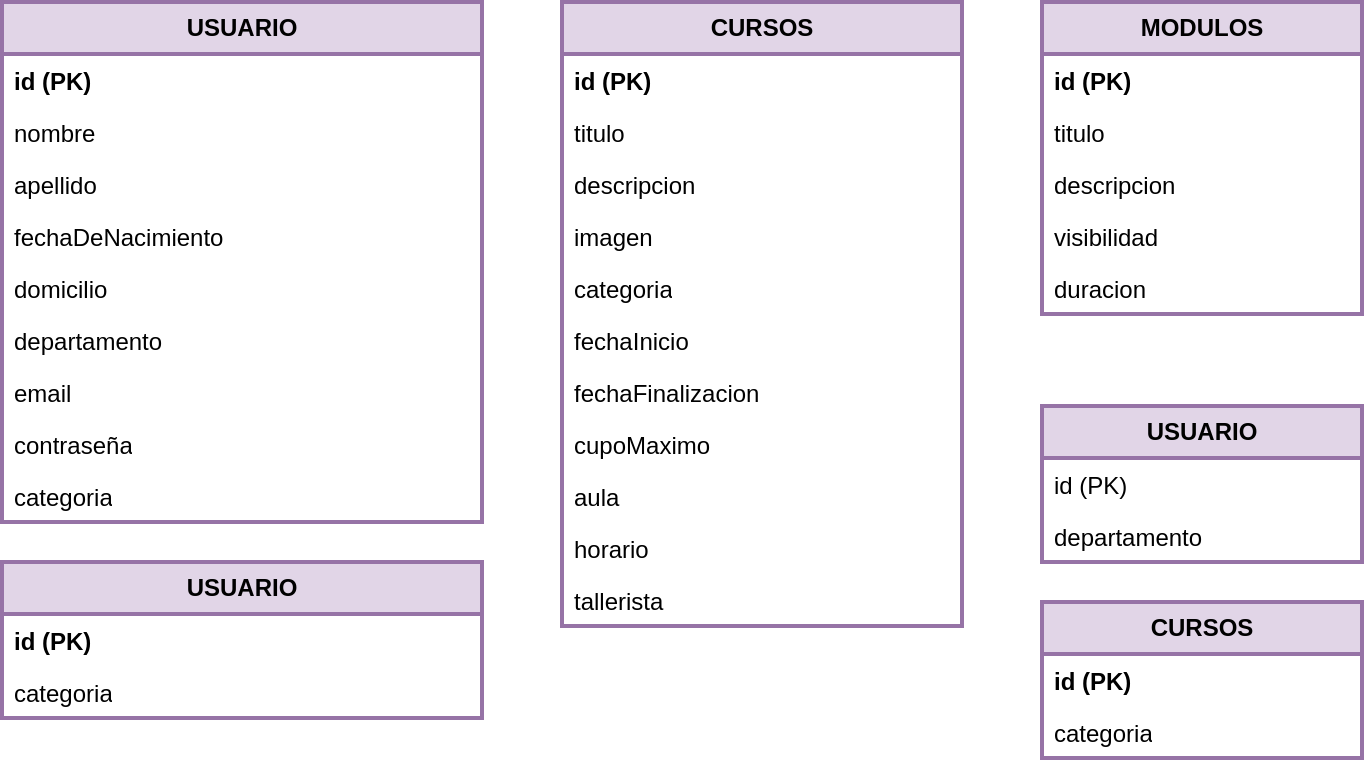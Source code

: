 <mxfile version="22.0.4" type="device">
  <diagram name="Página-1" id="5-te_JB14v8v4a1H_KTa">
    <mxGraphModel dx="880" dy="470" grid="1" gridSize="10" guides="1" tooltips="1" connect="1" arrows="1" fold="1" page="1" pageScale="1" pageWidth="827" pageHeight="1169" math="0" shadow="0">
      <root>
        <mxCell id="0" />
        <mxCell id="1" parent="0" />
        <mxCell id="fRrfG9uNdOVXOpwQ9h5s-1" value="USUARIO" style="swimlane;fontStyle=1;childLayout=stackLayout;horizontal=1;startSize=26;fillColor=#e1d5e7;horizontalStack=0;resizeParent=1;resizeParentMax=0;resizeLast=0;collapsible=1;marginBottom=0;whiteSpace=wrap;html=1;strokeColor=#9673a6;strokeWidth=2;" vertex="1" parent="1">
          <mxGeometry x="40" y="80" width="240" height="260" as="geometry" />
        </mxCell>
        <mxCell id="fRrfG9uNdOVXOpwQ9h5s-10" value="id (PK)" style="text;strokeColor=none;fillColor=none;align=left;verticalAlign=top;spacingLeft=4;spacingRight=4;overflow=hidden;rotatable=0;points=[[0,0.5],[1,0.5]];portConstraint=eastwest;whiteSpace=wrap;html=1;fontStyle=1" vertex="1" parent="fRrfG9uNdOVXOpwQ9h5s-1">
          <mxGeometry y="26" width="240" height="26" as="geometry" />
        </mxCell>
        <mxCell id="fRrfG9uNdOVXOpwQ9h5s-2" value="nombre" style="text;strokeColor=none;fillColor=none;align=left;verticalAlign=top;spacingLeft=4;spacingRight=4;overflow=hidden;rotatable=0;points=[[0,0.5],[1,0.5]];portConstraint=eastwest;whiteSpace=wrap;html=1;" vertex="1" parent="fRrfG9uNdOVXOpwQ9h5s-1">
          <mxGeometry y="52" width="240" height="26" as="geometry" />
        </mxCell>
        <mxCell id="fRrfG9uNdOVXOpwQ9h5s-3" value="apellido" style="text;strokeColor=none;fillColor=none;align=left;verticalAlign=top;spacingLeft=4;spacingRight=4;overflow=hidden;rotatable=0;points=[[0,0.5],[1,0.5]];portConstraint=eastwest;whiteSpace=wrap;html=1;" vertex="1" parent="fRrfG9uNdOVXOpwQ9h5s-1">
          <mxGeometry y="78" width="240" height="26" as="geometry" />
        </mxCell>
        <mxCell id="fRrfG9uNdOVXOpwQ9h5s-4" value="fechaDeNacimiento" style="text;strokeColor=none;fillColor=none;align=left;verticalAlign=top;spacingLeft=4;spacingRight=4;overflow=hidden;rotatable=0;points=[[0,0.5],[1,0.5]];portConstraint=eastwest;whiteSpace=wrap;html=1;" vertex="1" parent="fRrfG9uNdOVXOpwQ9h5s-1">
          <mxGeometry y="104" width="240" height="26" as="geometry" />
        </mxCell>
        <mxCell id="fRrfG9uNdOVXOpwQ9h5s-5" value="domicilio" style="text;strokeColor=none;fillColor=none;align=left;verticalAlign=top;spacingLeft=4;spacingRight=4;overflow=hidden;rotatable=0;points=[[0,0.5],[1,0.5]];portConstraint=eastwest;whiteSpace=wrap;html=1;" vertex="1" parent="fRrfG9uNdOVXOpwQ9h5s-1">
          <mxGeometry y="130" width="240" height="26" as="geometry" />
        </mxCell>
        <mxCell id="fRrfG9uNdOVXOpwQ9h5s-6" value="departamento" style="text;strokeColor=none;fillColor=none;align=left;verticalAlign=top;spacingLeft=4;spacingRight=4;overflow=hidden;rotatable=0;points=[[0,0.5],[1,0.5]];portConstraint=eastwest;whiteSpace=wrap;html=1;" vertex="1" parent="fRrfG9uNdOVXOpwQ9h5s-1">
          <mxGeometry y="156" width="240" height="26" as="geometry" />
        </mxCell>
        <mxCell id="fRrfG9uNdOVXOpwQ9h5s-7" value="email" style="text;strokeColor=none;fillColor=none;align=left;verticalAlign=top;spacingLeft=4;spacingRight=4;overflow=hidden;rotatable=0;points=[[0,0.5],[1,0.5]];portConstraint=eastwest;whiteSpace=wrap;html=1;" vertex="1" parent="fRrfG9uNdOVXOpwQ9h5s-1">
          <mxGeometry y="182" width="240" height="26" as="geometry" />
        </mxCell>
        <mxCell id="fRrfG9uNdOVXOpwQ9h5s-8" value="contraseña" style="text;strokeColor=none;fillColor=none;align=left;verticalAlign=top;spacingLeft=4;spacingRight=4;overflow=hidden;rotatable=0;points=[[0,0.5],[1,0.5]];portConstraint=eastwest;whiteSpace=wrap;html=1;" vertex="1" parent="fRrfG9uNdOVXOpwQ9h5s-1">
          <mxGeometry y="208" width="240" height="26" as="geometry" />
        </mxCell>
        <mxCell id="fRrfG9uNdOVXOpwQ9h5s-9" value="categoria" style="text;strokeColor=none;fillColor=none;align=left;verticalAlign=top;spacingLeft=4;spacingRight=4;overflow=hidden;rotatable=0;points=[[0,0.5],[1,0.5]];portConstraint=eastwest;whiteSpace=wrap;html=1;" vertex="1" parent="fRrfG9uNdOVXOpwQ9h5s-1">
          <mxGeometry y="234" width="240" height="26" as="geometry" />
        </mxCell>
        <mxCell id="fRrfG9uNdOVXOpwQ9h5s-11" value="CURSOS" style="swimlane;fontStyle=1;childLayout=stackLayout;horizontal=1;startSize=26;fillColor=#e1d5e7;horizontalStack=0;resizeParent=1;resizeParentMax=0;resizeLast=0;collapsible=1;marginBottom=0;whiteSpace=wrap;html=1;strokeColor=#9673a6;strokeWidth=2;" vertex="1" parent="1">
          <mxGeometry x="320" y="80" width="200" height="312" as="geometry" />
        </mxCell>
        <mxCell id="fRrfG9uNdOVXOpwQ9h5s-31" value="id (PK)" style="text;strokeColor=none;fillColor=none;align=left;verticalAlign=top;spacingLeft=4;spacingRight=4;overflow=hidden;rotatable=0;points=[[0,0.5],[1,0.5]];portConstraint=eastwest;whiteSpace=wrap;html=1;fontStyle=1" vertex="1" parent="fRrfG9uNdOVXOpwQ9h5s-11">
          <mxGeometry y="26" width="200" height="26" as="geometry" />
        </mxCell>
        <mxCell id="fRrfG9uNdOVXOpwQ9h5s-12" value="titulo" style="text;strokeColor=none;fillColor=none;align=left;verticalAlign=top;spacingLeft=4;spacingRight=4;overflow=hidden;rotatable=0;points=[[0,0.5],[1,0.5]];portConstraint=eastwest;whiteSpace=wrap;html=1;" vertex="1" parent="fRrfG9uNdOVXOpwQ9h5s-11">
          <mxGeometry y="52" width="200" height="26" as="geometry" />
        </mxCell>
        <mxCell id="fRrfG9uNdOVXOpwQ9h5s-13" value="descripcion" style="text;strokeColor=none;fillColor=none;align=left;verticalAlign=top;spacingLeft=4;spacingRight=4;overflow=hidden;rotatable=0;points=[[0,0.5],[1,0.5]];portConstraint=eastwest;whiteSpace=wrap;html=1;" vertex="1" parent="fRrfG9uNdOVXOpwQ9h5s-11">
          <mxGeometry y="78" width="200" height="26" as="geometry" />
        </mxCell>
        <mxCell id="fRrfG9uNdOVXOpwQ9h5s-14" value="imagen" style="text;strokeColor=none;fillColor=none;align=left;verticalAlign=top;spacingLeft=4;spacingRight=4;overflow=hidden;rotatable=0;points=[[0,0.5],[1,0.5]];portConstraint=eastwest;whiteSpace=wrap;html=1;" vertex="1" parent="fRrfG9uNdOVXOpwQ9h5s-11">
          <mxGeometry y="104" width="200" height="26" as="geometry" />
        </mxCell>
        <mxCell id="fRrfG9uNdOVXOpwQ9h5s-15" value="categoria" style="text;strokeColor=none;fillColor=none;align=left;verticalAlign=top;spacingLeft=4;spacingRight=4;overflow=hidden;rotatable=0;points=[[0,0.5],[1,0.5]];portConstraint=eastwest;whiteSpace=wrap;html=1;" vertex="1" parent="fRrfG9uNdOVXOpwQ9h5s-11">
          <mxGeometry y="130" width="200" height="26" as="geometry" />
        </mxCell>
        <mxCell id="fRrfG9uNdOVXOpwQ9h5s-16" value="fechaInicio" style="text;strokeColor=none;fillColor=none;align=left;verticalAlign=top;spacingLeft=4;spacingRight=4;overflow=hidden;rotatable=0;points=[[0,0.5],[1,0.5]];portConstraint=eastwest;whiteSpace=wrap;html=1;" vertex="1" parent="fRrfG9uNdOVXOpwQ9h5s-11">
          <mxGeometry y="156" width="200" height="26" as="geometry" />
        </mxCell>
        <mxCell id="fRrfG9uNdOVXOpwQ9h5s-17" value="fechaFinalizacion" style="text;strokeColor=none;fillColor=none;align=left;verticalAlign=top;spacingLeft=4;spacingRight=4;overflow=hidden;rotatable=0;points=[[0,0.5],[1,0.5]];portConstraint=eastwest;whiteSpace=wrap;html=1;" vertex="1" parent="fRrfG9uNdOVXOpwQ9h5s-11">
          <mxGeometry y="182" width="200" height="26" as="geometry" />
        </mxCell>
        <mxCell id="fRrfG9uNdOVXOpwQ9h5s-18" value="cupoMaximo" style="text;strokeColor=none;fillColor=none;align=left;verticalAlign=top;spacingLeft=4;spacingRight=4;overflow=hidden;rotatable=0;points=[[0,0.5],[1,0.5]];portConstraint=eastwest;whiteSpace=wrap;html=1;" vertex="1" parent="fRrfG9uNdOVXOpwQ9h5s-11">
          <mxGeometry y="208" width="200" height="26" as="geometry" />
        </mxCell>
        <mxCell id="fRrfG9uNdOVXOpwQ9h5s-19" value="aula" style="text;strokeColor=none;fillColor=none;align=left;verticalAlign=top;spacingLeft=4;spacingRight=4;overflow=hidden;rotatable=0;points=[[0,0.5],[1,0.5]];portConstraint=eastwest;whiteSpace=wrap;html=1;" vertex="1" parent="fRrfG9uNdOVXOpwQ9h5s-11">
          <mxGeometry y="234" width="200" height="26" as="geometry" />
        </mxCell>
        <mxCell id="fRrfG9uNdOVXOpwQ9h5s-20" value="horario" style="text;strokeColor=none;fillColor=none;align=left;verticalAlign=top;spacingLeft=4;spacingRight=4;overflow=hidden;rotatable=0;points=[[0,0.5],[1,0.5]];portConstraint=eastwest;whiteSpace=wrap;html=1;" vertex="1" parent="fRrfG9uNdOVXOpwQ9h5s-11">
          <mxGeometry y="260" width="200" height="26" as="geometry" />
        </mxCell>
        <mxCell id="fRrfG9uNdOVXOpwQ9h5s-21" value="tallerista" style="text;strokeColor=none;fillColor=none;align=left;verticalAlign=top;spacingLeft=4;spacingRight=4;overflow=hidden;rotatable=0;points=[[0,0.5],[1,0.5]];portConstraint=eastwest;whiteSpace=wrap;html=1;" vertex="1" parent="fRrfG9uNdOVXOpwQ9h5s-11">
          <mxGeometry y="286" width="200" height="26" as="geometry" />
        </mxCell>
        <mxCell id="fRrfG9uNdOVXOpwQ9h5s-26" value="MODULOS" style="swimlane;fontStyle=1;childLayout=stackLayout;horizontal=1;startSize=26;fillColor=#e1d5e7;horizontalStack=0;resizeParent=1;resizeParentMax=0;resizeLast=0;collapsible=1;marginBottom=0;whiteSpace=wrap;html=1;strokeColor=#9673a6;strokeWidth=2;" vertex="1" parent="1">
          <mxGeometry x="560" y="80" width="160" height="156" as="geometry" />
        </mxCell>
        <mxCell id="fRrfG9uNdOVXOpwQ9h5s-42" value="id (PK)" style="text;strokeColor=none;fillColor=none;align=left;verticalAlign=top;spacingLeft=4;spacingRight=4;overflow=hidden;rotatable=0;points=[[0,0.5],[1,0.5]];portConstraint=eastwest;whiteSpace=wrap;html=1;fontStyle=1" vertex="1" parent="fRrfG9uNdOVXOpwQ9h5s-26">
          <mxGeometry y="26" width="160" height="26" as="geometry" />
        </mxCell>
        <mxCell id="fRrfG9uNdOVXOpwQ9h5s-27" value="titulo" style="text;strokeColor=none;fillColor=none;align=left;verticalAlign=top;spacingLeft=4;spacingRight=4;overflow=hidden;rotatable=0;points=[[0,0.5],[1,0.5]];portConstraint=eastwest;whiteSpace=wrap;html=1;" vertex="1" parent="fRrfG9uNdOVXOpwQ9h5s-26">
          <mxGeometry y="52" width="160" height="26" as="geometry" />
        </mxCell>
        <mxCell id="fRrfG9uNdOVXOpwQ9h5s-28" value="descripcion" style="text;strokeColor=none;fillColor=none;align=left;verticalAlign=top;spacingLeft=4;spacingRight=4;overflow=hidden;rotatable=0;points=[[0,0.5],[1,0.5]];portConstraint=eastwest;whiteSpace=wrap;html=1;" vertex="1" parent="fRrfG9uNdOVXOpwQ9h5s-26">
          <mxGeometry y="78" width="160" height="26" as="geometry" />
        </mxCell>
        <mxCell id="fRrfG9uNdOVXOpwQ9h5s-29" value="visibilidad" style="text;strokeColor=none;fillColor=none;align=left;verticalAlign=top;spacingLeft=4;spacingRight=4;overflow=hidden;rotatable=0;points=[[0,0.5],[1,0.5]];portConstraint=eastwest;whiteSpace=wrap;html=1;" vertex="1" parent="fRrfG9uNdOVXOpwQ9h5s-26">
          <mxGeometry y="104" width="160" height="26" as="geometry" />
        </mxCell>
        <mxCell id="fRrfG9uNdOVXOpwQ9h5s-30" value="duracion" style="text;strokeColor=none;fillColor=none;align=left;verticalAlign=top;spacingLeft=4;spacingRight=4;overflow=hidden;rotatable=0;points=[[0,0.5],[1,0.5]];portConstraint=eastwest;whiteSpace=wrap;html=1;" vertex="1" parent="fRrfG9uNdOVXOpwQ9h5s-26">
          <mxGeometry y="130" width="160" height="26" as="geometry" />
        </mxCell>
        <mxCell id="fRrfG9uNdOVXOpwQ9h5s-32" value="USUARIO" style="swimlane;fontStyle=1;childLayout=stackLayout;horizontal=1;startSize=26;fillColor=#e1d5e7;horizontalStack=0;resizeParent=1;resizeParentMax=0;resizeLast=0;collapsible=1;marginBottom=0;whiteSpace=wrap;html=1;strokeColor=#9673a6;strokeWidth=2;" vertex="1" parent="1">
          <mxGeometry x="40" y="360" width="240" height="78" as="geometry" />
        </mxCell>
        <mxCell id="fRrfG9uNdOVXOpwQ9h5s-33" value="id (PK)" style="text;strokeColor=none;fillColor=none;align=left;verticalAlign=top;spacingLeft=4;spacingRight=4;overflow=hidden;rotatable=0;points=[[0,0.5],[1,0.5]];portConstraint=eastwest;whiteSpace=wrap;html=1;fontStyle=1" vertex="1" parent="fRrfG9uNdOVXOpwQ9h5s-32">
          <mxGeometry y="26" width="240" height="26" as="geometry" />
        </mxCell>
        <mxCell id="fRrfG9uNdOVXOpwQ9h5s-41" value="categoria" style="text;strokeColor=none;fillColor=none;align=left;verticalAlign=top;spacingLeft=4;spacingRight=4;overflow=hidden;rotatable=0;points=[[0,0.5],[1,0.5]];portConstraint=eastwest;whiteSpace=wrap;html=1;" vertex="1" parent="fRrfG9uNdOVXOpwQ9h5s-32">
          <mxGeometry y="52" width="240" height="26" as="geometry" />
        </mxCell>
        <mxCell id="fRrfG9uNdOVXOpwQ9h5s-43" value="USUARIO" style="swimlane;fontStyle=1;childLayout=stackLayout;horizontal=1;startSize=26;fillColor=#e1d5e7;horizontalStack=0;resizeParent=1;resizeParentMax=0;resizeLast=0;collapsible=1;marginBottom=0;whiteSpace=wrap;html=1;strokeColor=#9673a6;strokeWidth=2;" vertex="1" parent="1">
          <mxGeometry x="560" y="282" width="160" height="78" as="geometry" />
        </mxCell>
        <mxCell id="fRrfG9uNdOVXOpwQ9h5s-44" value="id (PK)" style="text;strokeColor=none;fillColor=none;align=left;verticalAlign=top;spacingLeft=4;spacingRight=4;overflow=hidden;rotatable=0;points=[[0,0.5],[1,0.5]];portConstraint=eastwest;whiteSpace=wrap;html=1;" vertex="1" parent="fRrfG9uNdOVXOpwQ9h5s-43">
          <mxGeometry y="26" width="160" height="26" as="geometry" />
        </mxCell>
        <mxCell id="fRrfG9uNdOVXOpwQ9h5s-45" value="departamento" style="text;strokeColor=none;fillColor=none;align=left;verticalAlign=top;spacingLeft=4;spacingRight=4;overflow=hidden;rotatable=0;points=[[0,0.5],[1,0.5]];portConstraint=eastwest;whiteSpace=wrap;html=1;" vertex="1" parent="fRrfG9uNdOVXOpwQ9h5s-43">
          <mxGeometry y="52" width="160" height="26" as="geometry" />
        </mxCell>
        <mxCell id="fRrfG9uNdOVXOpwQ9h5s-46" value="CURSOS" style="swimlane;fontStyle=1;childLayout=stackLayout;horizontal=1;startSize=26;fillColor=#e1d5e7;horizontalStack=0;resizeParent=1;resizeParentMax=0;resizeLast=0;collapsible=1;marginBottom=0;whiteSpace=wrap;html=1;strokeColor=#9673a6;strokeWidth=2;" vertex="1" parent="1">
          <mxGeometry x="560" y="380" width="160" height="78" as="geometry" />
        </mxCell>
        <mxCell id="fRrfG9uNdOVXOpwQ9h5s-47" value="id (PK)" style="text;strokeColor=none;fillColor=none;align=left;verticalAlign=top;spacingLeft=4;spacingRight=4;overflow=hidden;rotatable=0;points=[[0,0.5],[1,0.5]];portConstraint=eastwest;whiteSpace=wrap;html=1;fontStyle=1" vertex="1" parent="fRrfG9uNdOVXOpwQ9h5s-46">
          <mxGeometry y="26" width="160" height="26" as="geometry" />
        </mxCell>
        <mxCell id="fRrfG9uNdOVXOpwQ9h5s-48" value="categoria" style="text;strokeColor=none;fillColor=none;align=left;verticalAlign=top;spacingLeft=4;spacingRight=4;overflow=hidden;rotatable=0;points=[[0,0.5],[1,0.5]];portConstraint=eastwest;whiteSpace=wrap;html=1;" vertex="1" parent="fRrfG9uNdOVXOpwQ9h5s-46">
          <mxGeometry y="52" width="160" height="26" as="geometry" />
        </mxCell>
      </root>
    </mxGraphModel>
  </diagram>
</mxfile>
